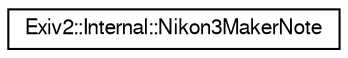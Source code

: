 digraph "Graphical Class Hierarchy"
{
  edge [fontname="FreeSans",fontsize="10",labelfontname="FreeSans",labelfontsize="10"];
  node [fontname="FreeSans",fontsize="10",shape=record];
  rankdir="LR";
  Node1 [label="Exiv2::Internal::Nikon3MakerNote",height=0.2,width=0.4,color="black", fillcolor="white", style="filled",URL="$classExiv2_1_1Internal_1_1Nikon3MakerNote.html",tooltip="A third MakerNote format used by Nikon cameras, e.g., E5400, SQ, D2H, D70. "];
}
